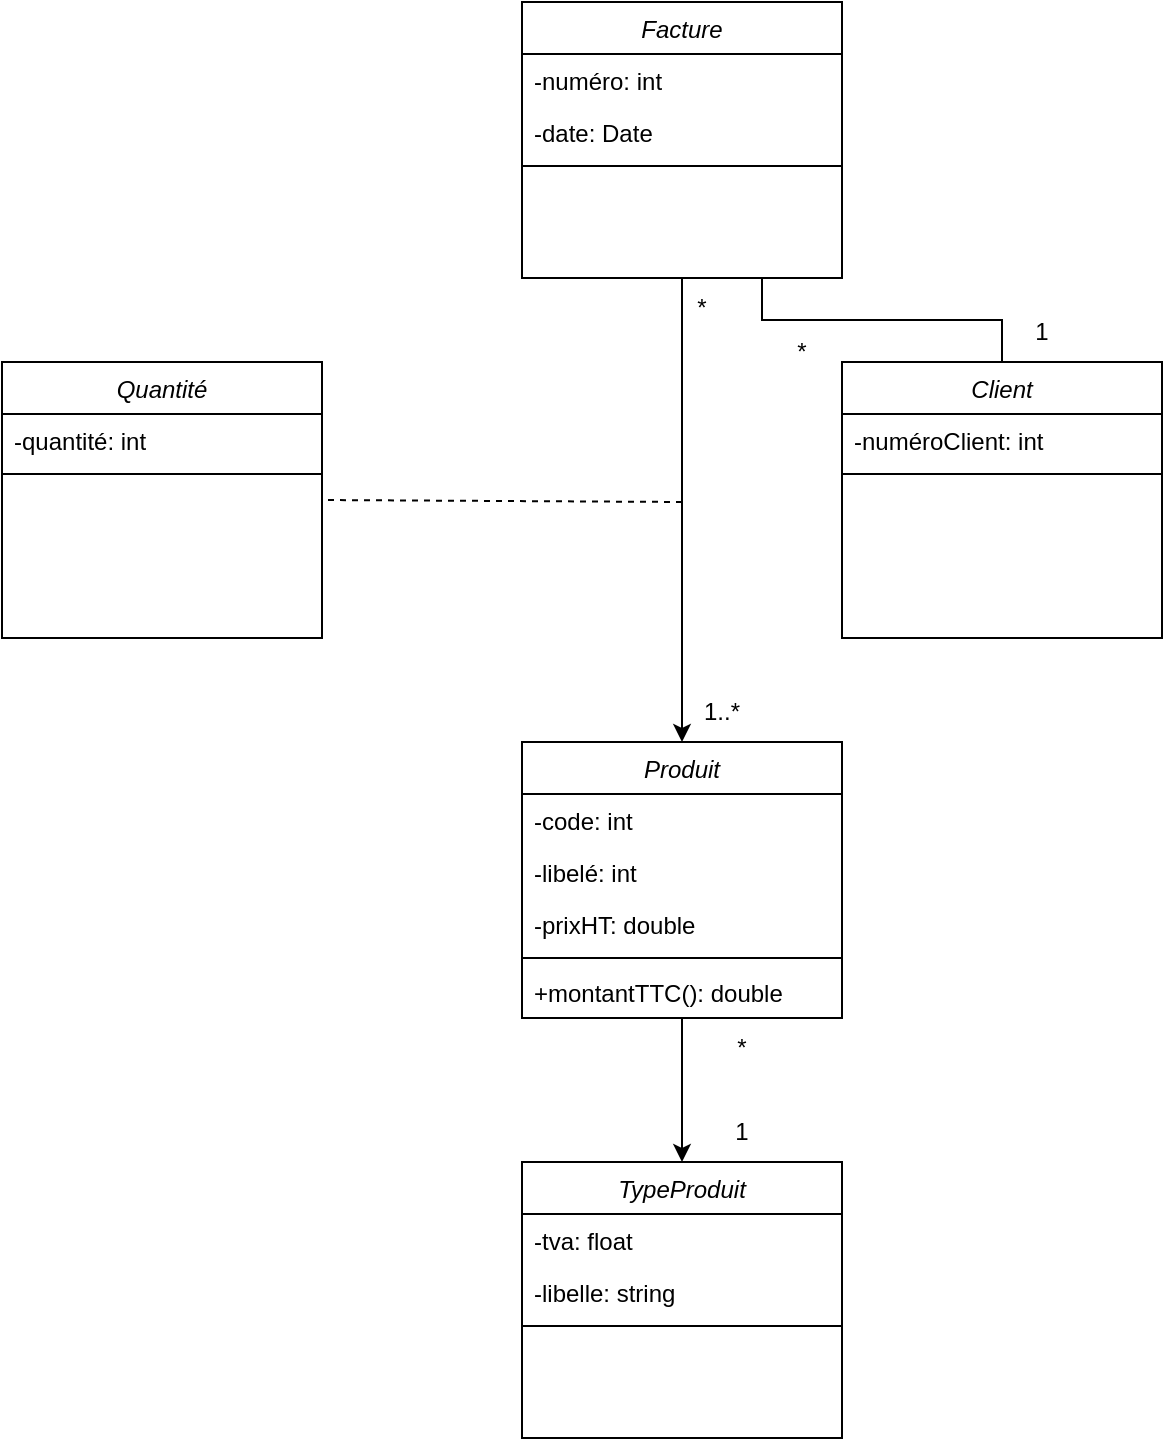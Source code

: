 <mxfile version="20.8.3" type="device"><diagram id="C5RBs43oDa-KdzZeNtuy" name="Page-1"><mxGraphModel dx="2261" dy="715" grid="1" gridSize="10" guides="1" tooltips="1" connect="1" arrows="1" fold="1" page="1" pageScale="1" pageWidth="827" pageHeight="1169" math="0" shadow="0"><root><mxCell id="WIyWlLk6GJQsqaUBKTNV-0"/><mxCell id="WIyWlLk6GJQsqaUBKTNV-1" parent="WIyWlLk6GJQsqaUBKTNV-0"/><mxCell id="kCjcDMJ89svNbvcCEnzj-12" style="edgeStyle=orthogonalEdgeStyle;rounded=0;orthogonalLoop=1;jettySize=auto;html=1;exitX=0.5;exitY=1;exitDx=0;exitDy=0;entryX=0.5;entryY=0;entryDx=0;entryDy=0;" parent="WIyWlLk6GJQsqaUBKTNV-1" source="zkfFHV4jXpPFQw0GAbJ--0" target="kCjcDMJ89svNbvcCEnzj-7" edge="1"><mxGeometry relative="1" as="geometry"/></mxCell><mxCell id="kCjcDMJ89svNbvcCEnzj-30" style="edgeStyle=orthogonalEdgeStyle;rounded=0;orthogonalLoop=1;jettySize=auto;html=1;exitX=0.75;exitY=1;exitDx=0;exitDy=0;endArrow=none;endFill=0;" parent="WIyWlLk6GJQsqaUBKTNV-1" source="zkfFHV4jXpPFQw0GAbJ--0" target="kCjcDMJ89svNbvcCEnzj-27" edge="1"><mxGeometry relative="1" as="geometry"/></mxCell><mxCell id="zkfFHV4jXpPFQw0GAbJ--0" value="Facture" style="swimlane;fontStyle=2;align=center;verticalAlign=top;childLayout=stackLayout;horizontal=1;startSize=26;horizontalStack=0;resizeParent=1;resizeLast=0;collapsible=1;marginBottom=0;rounded=0;shadow=0;strokeWidth=1;" parent="WIyWlLk6GJQsqaUBKTNV-1" vertex="1"><mxGeometry x="130" y="110" width="160" height="138" as="geometry"><mxRectangle x="230" y="140" width="160" height="26" as="alternateBounds"/></mxGeometry></mxCell><mxCell id="zkfFHV4jXpPFQw0GAbJ--1" value="-numéro: int" style="text;align=left;verticalAlign=top;spacingLeft=4;spacingRight=4;overflow=hidden;rotatable=0;points=[[0,0.5],[1,0.5]];portConstraint=eastwest;" parent="zkfFHV4jXpPFQw0GAbJ--0" vertex="1"><mxGeometry y="26" width="160" height="26" as="geometry"/></mxCell><mxCell id="zkfFHV4jXpPFQw0GAbJ--2" value="-date: Date" style="text;align=left;verticalAlign=top;spacingLeft=4;spacingRight=4;overflow=hidden;rotatable=0;points=[[0,0.5],[1,0.5]];portConstraint=eastwest;rounded=0;shadow=0;html=0;" parent="zkfFHV4jXpPFQw0GAbJ--0" vertex="1"><mxGeometry y="52" width="160" height="26" as="geometry"/></mxCell><mxCell id="zkfFHV4jXpPFQw0GAbJ--4" value="" style="line;html=1;strokeWidth=1;align=left;verticalAlign=middle;spacingTop=-1;spacingLeft=3;spacingRight=3;rotatable=0;labelPosition=right;points=[];portConstraint=eastwest;" parent="zkfFHV4jXpPFQw0GAbJ--0" vertex="1"><mxGeometry y="78" width="160" height="8" as="geometry"/></mxCell><mxCell id="R4Q5VzTcqXX1s90_o-Dm-4" style="edgeStyle=orthogonalEdgeStyle;rounded=0;orthogonalLoop=1;jettySize=auto;html=1;exitX=0.5;exitY=1;exitDx=0;exitDy=0;entryX=0.5;entryY=0;entryDx=0;entryDy=0;" edge="1" parent="WIyWlLk6GJQsqaUBKTNV-1" source="kCjcDMJ89svNbvcCEnzj-7" target="kCjcDMJ89svNbvcCEnzj-21"><mxGeometry relative="1" as="geometry"/></mxCell><mxCell id="kCjcDMJ89svNbvcCEnzj-7" value="Produit" style="swimlane;fontStyle=2;align=center;verticalAlign=top;childLayout=stackLayout;horizontal=1;startSize=26;horizontalStack=0;resizeParent=1;resizeLast=0;collapsible=1;marginBottom=0;rounded=0;shadow=0;strokeWidth=1;" parent="WIyWlLk6GJQsqaUBKTNV-1" vertex="1"><mxGeometry x="130" y="480" width="160" height="138" as="geometry"><mxRectangle x="230" y="140" width="160" height="26" as="alternateBounds"/></mxGeometry></mxCell><mxCell id="kCjcDMJ89svNbvcCEnzj-8" value="-code: int" style="text;align=left;verticalAlign=top;spacingLeft=4;spacingRight=4;overflow=hidden;rotatable=0;points=[[0,0.5],[1,0.5]];portConstraint=eastwest;" parent="kCjcDMJ89svNbvcCEnzj-7" vertex="1"><mxGeometry y="26" width="160" height="26" as="geometry"/></mxCell><mxCell id="kCjcDMJ89svNbvcCEnzj-10" value="-libelé: int" style="text;align=left;verticalAlign=top;spacingLeft=4;spacingRight=4;overflow=hidden;rotatable=0;points=[[0,0.5],[1,0.5]];portConstraint=eastwest;" parent="kCjcDMJ89svNbvcCEnzj-7" vertex="1"><mxGeometry y="52" width="160" height="26" as="geometry"/></mxCell><mxCell id="R4Q5VzTcqXX1s90_o-Dm-2" value="-prixHT: double" style="text;align=left;verticalAlign=top;spacingLeft=4;spacingRight=4;overflow=hidden;rotatable=0;points=[[0,0.5],[1,0.5]];portConstraint=eastwest;" vertex="1" parent="kCjcDMJ89svNbvcCEnzj-7"><mxGeometry y="78" width="160" height="26" as="geometry"/></mxCell><mxCell id="kCjcDMJ89svNbvcCEnzj-9" value="" style="line;html=1;strokeWidth=1;align=left;verticalAlign=middle;spacingTop=-1;spacingLeft=3;spacingRight=3;rotatable=0;labelPosition=right;points=[];portConstraint=eastwest;" parent="kCjcDMJ89svNbvcCEnzj-7" vertex="1"><mxGeometry y="104" width="160" height="8" as="geometry"/></mxCell><mxCell id="R4Q5VzTcqXX1s90_o-Dm-3" value="+montantTTC(): double" style="text;align=left;verticalAlign=top;spacingLeft=4;spacingRight=4;overflow=hidden;rotatable=0;points=[[0,0.5],[1,0.5]];portConstraint=eastwest;" vertex="1" parent="kCjcDMJ89svNbvcCEnzj-7"><mxGeometry y="112" width="160" height="26" as="geometry"/></mxCell><mxCell id="kCjcDMJ89svNbvcCEnzj-14" value="1..*" style="text;html=1;strokeColor=none;fillColor=none;align=center;verticalAlign=middle;whiteSpace=wrap;rounded=0;" parent="WIyWlLk6GJQsqaUBKTNV-1" vertex="1"><mxGeometry x="200" y="450" width="60" height="30" as="geometry"/></mxCell><mxCell id="kCjcDMJ89svNbvcCEnzj-15" value="Quantité" style="swimlane;fontStyle=2;align=center;verticalAlign=top;childLayout=stackLayout;horizontal=1;startSize=26;horizontalStack=0;resizeParent=1;resizeLast=0;collapsible=1;marginBottom=0;rounded=0;shadow=0;strokeWidth=1;" parent="WIyWlLk6GJQsqaUBKTNV-1" vertex="1"><mxGeometry x="-130" y="290" width="160" height="138" as="geometry"><mxRectangle x="230" y="140" width="160" height="26" as="alternateBounds"/></mxGeometry></mxCell><mxCell id="kCjcDMJ89svNbvcCEnzj-16" value="-quantité: int" style="text;align=left;verticalAlign=top;spacingLeft=4;spacingRight=4;overflow=hidden;rotatable=0;points=[[0,0.5],[1,0.5]];portConstraint=eastwest;" parent="kCjcDMJ89svNbvcCEnzj-15" vertex="1"><mxGeometry y="26" width="160" height="26" as="geometry"/></mxCell><mxCell id="kCjcDMJ89svNbvcCEnzj-18" value="" style="line;html=1;strokeWidth=1;align=left;verticalAlign=middle;spacingTop=-1;spacingLeft=3;spacingRight=3;rotatable=0;labelPosition=right;points=[];portConstraint=eastwest;" parent="kCjcDMJ89svNbvcCEnzj-15" vertex="1"><mxGeometry y="52" width="160" height="8" as="geometry"/></mxCell><mxCell id="kCjcDMJ89svNbvcCEnzj-21" value="TypeProduit" style="swimlane;fontStyle=2;align=center;verticalAlign=top;childLayout=stackLayout;horizontal=1;startSize=26;horizontalStack=0;resizeParent=1;resizeLast=0;collapsible=1;marginBottom=0;rounded=0;shadow=0;strokeWidth=1;" parent="WIyWlLk6GJQsqaUBKTNV-1" vertex="1"><mxGeometry x="130" y="690" width="160" height="138" as="geometry"><mxRectangle x="230" y="140" width="160" height="26" as="alternateBounds"/></mxGeometry></mxCell><mxCell id="kCjcDMJ89svNbvcCEnzj-22" value="-tva: float" style="text;align=left;verticalAlign=top;spacingLeft=4;spacingRight=4;overflow=hidden;rotatable=0;points=[[0,0.5],[1,0.5]];portConstraint=eastwest;" parent="kCjcDMJ89svNbvcCEnzj-21" vertex="1"><mxGeometry y="26" width="160" height="26" as="geometry"/></mxCell><mxCell id="kCjcDMJ89svNbvcCEnzj-23" value="-libelle: string" style="text;align=left;verticalAlign=top;spacingLeft=4;spacingRight=4;overflow=hidden;rotatable=0;points=[[0,0.5],[1,0.5]];portConstraint=eastwest;" parent="kCjcDMJ89svNbvcCEnzj-21" vertex="1"><mxGeometry y="52" width="160" height="26" as="geometry"/></mxCell><mxCell id="kCjcDMJ89svNbvcCEnzj-24" value="" style="line;html=1;strokeWidth=1;align=left;verticalAlign=middle;spacingTop=-1;spacingLeft=3;spacingRight=3;rotatable=0;labelPosition=right;points=[];portConstraint=eastwest;" parent="kCjcDMJ89svNbvcCEnzj-21" vertex="1"><mxGeometry y="78" width="160" height="8" as="geometry"/></mxCell><mxCell id="kCjcDMJ89svNbvcCEnzj-26" value="1" style="text;html=1;strokeColor=none;fillColor=none;align=center;verticalAlign=middle;whiteSpace=wrap;rounded=0;" parent="WIyWlLk6GJQsqaUBKTNV-1" vertex="1"><mxGeometry x="210" y="660" width="60" height="30" as="geometry"/></mxCell><mxCell id="kCjcDMJ89svNbvcCEnzj-27" value="Client" style="swimlane;fontStyle=2;align=center;verticalAlign=top;childLayout=stackLayout;horizontal=1;startSize=26;horizontalStack=0;resizeParent=1;resizeLast=0;collapsible=1;marginBottom=0;rounded=0;shadow=0;strokeWidth=1;" parent="WIyWlLk6GJQsqaUBKTNV-1" vertex="1"><mxGeometry x="290" y="290" width="160" height="138" as="geometry"><mxRectangle x="230" y="140" width="160" height="26" as="alternateBounds"/></mxGeometry></mxCell><mxCell id="kCjcDMJ89svNbvcCEnzj-28" value="-numéroClient: int" style="text;align=left;verticalAlign=top;spacingLeft=4;spacingRight=4;overflow=hidden;rotatable=0;points=[[0,0.5],[1,0.5]];portConstraint=eastwest;" parent="kCjcDMJ89svNbvcCEnzj-27" vertex="1"><mxGeometry y="26" width="160" height="26" as="geometry"/></mxCell><mxCell id="kCjcDMJ89svNbvcCEnzj-29" value="" style="line;html=1;strokeWidth=1;align=left;verticalAlign=middle;spacingTop=-1;spacingLeft=3;spacingRight=3;rotatable=0;labelPosition=right;points=[];portConstraint=eastwest;" parent="kCjcDMJ89svNbvcCEnzj-27" vertex="1"><mxGeometry y="52" width="160" height="8" as="geometry"/></mxCell><mxCell id="kCjcDMJ89svNbvcCEnzj-31" value="1" style="text;html=1;strokeColor=none;fillColor=none;align=center;verticalAlign=middle;whiteSpace=wrap;rounded=0;" parent="WIyWlLk6GJQsqaUBKTNV-1" vertex="1"><mxGeometry x="360" y="260" width="60" height="30" as="geometry"/></mxCell><mxCell id="R4Q5VzTcqXX1s90_o-Dm-0" value="*" style="text;html=1;strokeColor=none;fillColor=none;align=center;verticalAlign=middle;whiteSpace=wrap;rounded=0;" vertex="1" parent="WIyWlLk6GJQsqaUBKTNV-1"><mxGeometry x="190" y="248" width="60" height="30" as="geometry"/></mxCell><mxCell id="R4Q5VzTcqXX1s90_o-Dm-1" value="" style="endArrow=none;html=1;rounded=0;entryX=1;entryY=0.5;entryDx=0;entryDy=0;dashed=1;endFill=0;" edge="1" parent="WIyWlLk6GJQsqaUBKTNV-1" target="kCjcDMJ89svNbvcCEnzj-15"><mxGeometry width="50" height="50" relative="1" as="geometry"><mxPoint x="210" y="360" as="sourcePoint"/><mxPoint x="260" y="310" as="targetPoint"/></mxGeometry></mxCell><mxCell id="R4Q5VzTcqXX1s90_o-Dm-5" value="*" style="text;html=1;strokeColor=none;fillColor=none;align=center;verticalAlign=middle;whiteSpace=wrap;rounded=0;" vertex="1" parent="WIyWlLk6GJQsqaUBKTNV-1"><mxGeometry x="210" y="618" width="60" height="30" as="geometry"/></mxCell><mxCell id="R4Q5VzTcqXX1s90_o-Dm-6" value="*" style="text;html=1;strokeColor=none;fillColor=none;align=center;verticalAlign=middle;whiteSpace=wrap;rounded=0;" vertex="1" parent="WIyWlLk6GJQsqaUBKTNV-1"><mxGeometry x="240" y="270" width="60" height="30" as="geometry"/></mxCell></root></mxGraphModel></diagram></mxfile>